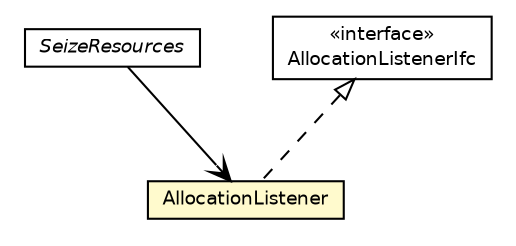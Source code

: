 #!/usr/local/bin/dot
#
# Class diagram 
# Generated by UMLGraph version 5.4 (http://www.umlgraph.org/)
#

digraph G {
	edge [fontname="Helvetica",fontsize=10,labelfontname="Helvetica",labelfontsize=10];
	node [fontname="Helvetica",fontsize=10,shape=plaintext];
	nodesep=0.25;
	ranksep=0.5;
	// jsl.modeling.elements.resource.SeizeResources
	c180248 [label=<<table title="jsl.modeling.elements.resource.SeizeResources" border="0" cellborder="1" cellspacing="0" cellpadding="2" port="p" href="./SeizeResources.html">
		<tr><td><table border="0" cellspacing="0" cellpadding="1">
<tr><td align="center" balign="center"><font face="Helvetica-Oblique"> SeizeResources </font></td></tr>
		</table></td></tr>
		</table>>, URL="./SeizeResources.html", fontname="Helvetica", fontcolor="black", fontsize=9.0];
	// jsl.modeling.elements.resource.SeizeResources.AllocationListener
	c180250 [label=<<table title="jsl.modeling.elements.resource.SeizeResources.AllocationListener" border="0" cellborder="1" cellspacing="0" cellpadding="2" port="p" bgcolor="lemonChiffon" href="./SeizeResources.AllocationListener.html">
		<tr><td><table border="0" cellspacing="0" cellpadding="1">
<tr><td align="center" balign="center"> AllocationListener </td></tr>
		</table></td></tr>
		</table>>, URL="./SeizeResources.AllocationListener.html", fontname="Helvetica", fontcolor="black", fontsize=9.0];
	// jsl.modeling.elements.resource.AllocationListenerIfc
	c180313 [label=<<table title="jsl.modeling.elements.resource.AllocationListenerIfc" border="0" cellborder="1" cellspacing="0" cellpadding="2" port="p" href="./AllocationListenerIfc.html">
		<tr><td><table border="0" cellspacing="0" cellpadding="1">
<tr><td align="center" balign="center"> &#171;interface&#187; </td></tr>
<tr><td align="center" balign="center"> AllocationListenerIfc </td></tr>
		</table></td></tr>
		</table>>, URL="./AllocationListenerIfc.html", fontname="Helvetica", fontcolor="black", fontsize=9.0];
	//jsl.modeling.elements.resource.SeizeResources.AllocationListener implements jsl.modeling.elements.resource.AllocationListenerIfc
	c180313:p -> c180250:p [dir=back,arrowtail=empty,style=dashed];
	// jsl.modeling.elements.resource.SeizeResources NAVASSOC jsl.modeling.elements.resource.SeizeResources.AllocationListener
	c180248:p -> c180250:p [taillabel="", label="", headlabel="", fontname="Helvetica", fontcolor="black", fontsize=10.0, color="black", arrowhead=open];
}

